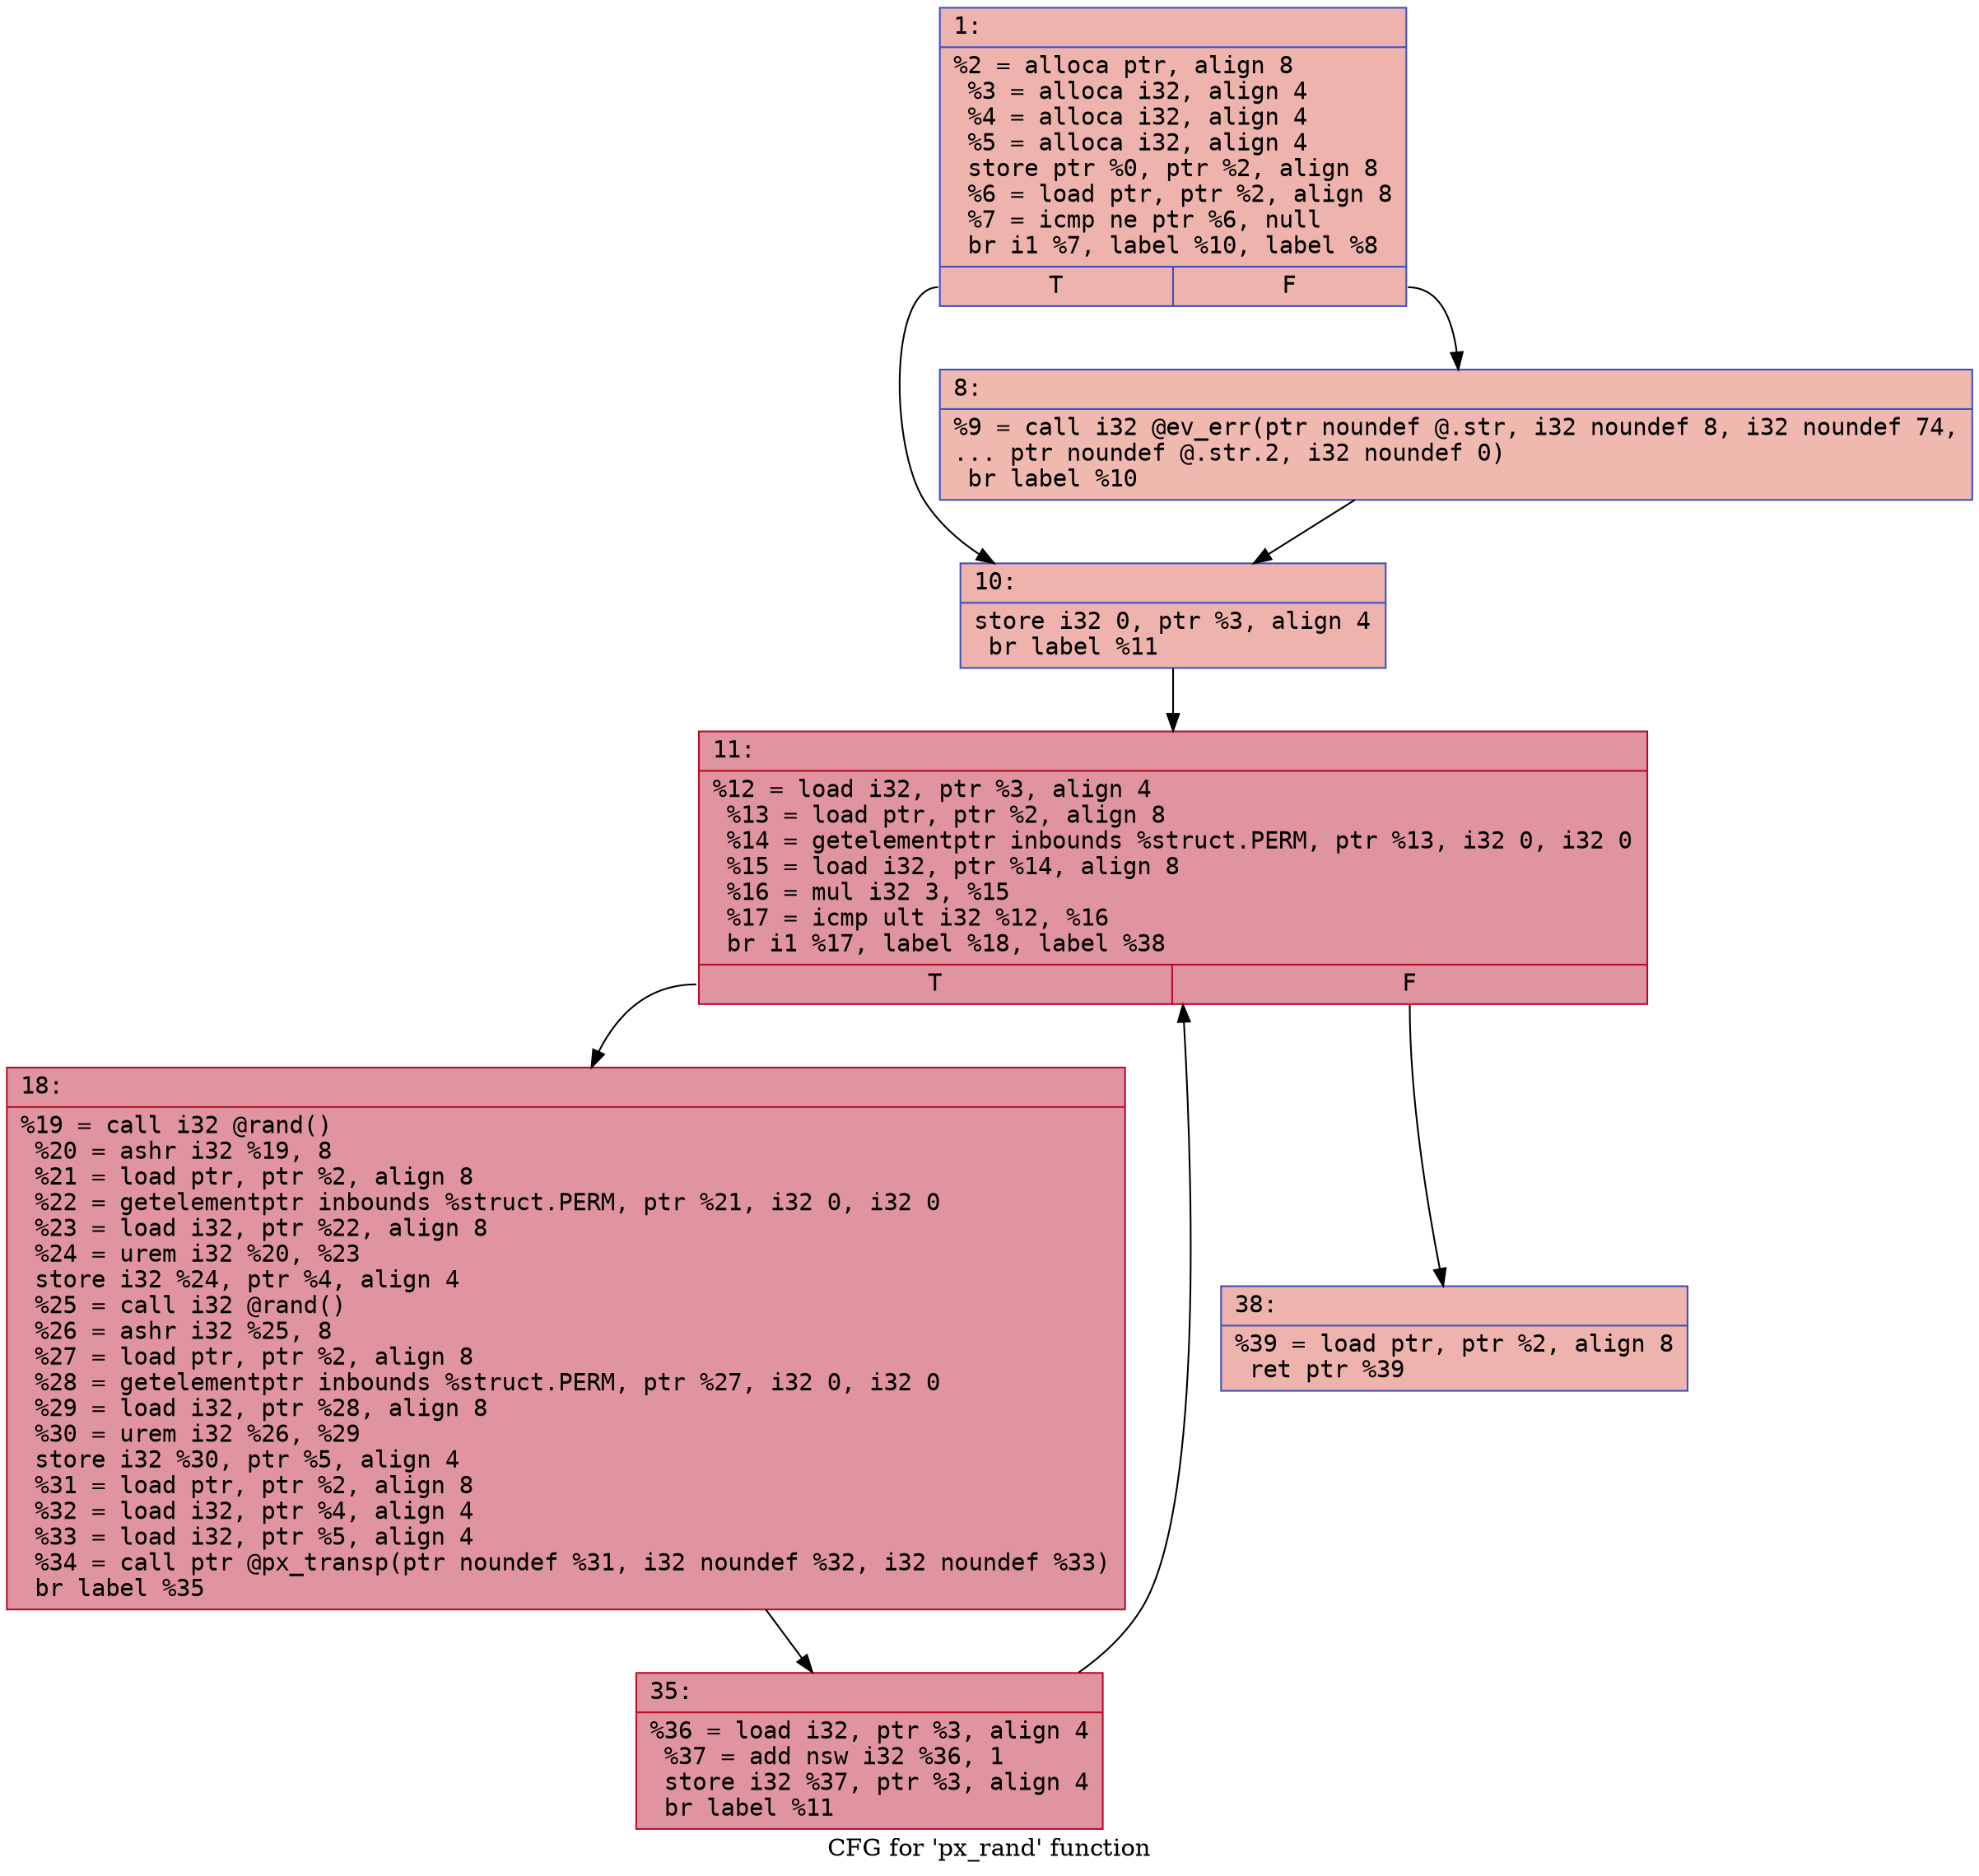 digraph "CFG for 'px_rand' function" {
	label="CFG for 'px_rand' function";

	Node0x600000f6f0c0 [shape=record,color="#3d50c3ff", style=filled, fillcolor="#d6524470" fontname="Courier",label="{1:\l|  %2 = alloca ptr, align 8\l  %3 = alloca i32, align 4\l  %4 = alloca i32, align 4\l  %5 = alloca i32, align 4\l  store ptr %0, ptr %2, align 8\l  %6 = load ptr, ptr %2, align 8\l  %7 = icmp ne ptr %6, null\l  br i1 %7, label %10, label %8\l|{<s0>T|<s1>F}}"];
	Node0x600000f6f0c0:s0 -> Node0x600000f6f160[tooltip="1 -> 10\nProbability 62.50%" ];
	Node0x600000f6f0c0:s1 -> Node0x600000f6f110[tooltip="1 -> 8\nProbability 37.50%" ];
	Node0x600000f6f110 [shape=record,color="#3d50c3ff", style=filled, fillcolor="#de614d70" fontname="Courier",label="{8:\l|  %9 = call i32 @ev_err(ptr noundef @.str, i32 noundef 8, i32 noundef 74,\l... ptr noundef @.str.2, i32 noundef 0)\l  br label %10\l}"];
	Node0x600000f6f110 -> Node0x600000f6f160[tooltip="8 -> 10\nProbability 100.00%" ];
	Node0x600000f6f160 [shape=record,color="#3d50c3ff", style=filled, fillcolor="#d6524470" fontname="Courier",label="{10:\l|  store i32 0, ptr %3, align 4\l  br label %11\l}"];
	Node0x600000f6f160 -> Node0x600000f6f1b0[tooltip="10 -> 11\nProbability 100.00%" ];
	Node0x600000f6f1b0 [shape=record,color="#b70d28ff", style=filled, fillcolor="#b70d2870" fontname="Courier",label="{11:\l|  %12 = load i32, ptr %3, align 4\l  %13 = load ptr, ptr %2, align 8\l  %14 = getelementptr inbounds %struct.PERM, ptr %13, i32 0, i32 0\l  %15 = load i32, ptr %14, align 8\l  %16 = mul i32 3, %15\l  %17 = icmp ult i32 %12, %16\l  br i1 %17, label %18, label %38\l|{<s0>T|<s1>F}}"];
	Node0x600000f6f1b0:s0 -> Node0x600000f6f200[tooltip="11 -> 18\nProbability 96.88%" ];
	Node0x600000f6f1b0:s1 -> Node0x600000f6f2a0[tooltip="11 -> 38\nProbability 3.12%" ];
	Node0x600000f6f200 [shape=record,color="#b70d28ff", style=filled, fillcolor="#b70d2870" fontname="Courier",label="{18:\l|  %19 = call i32 @rand()\l  %20 = ashr i32 %19, 8\l  %21 = load ptr, ptr %2, align 8\l  %22 = getelementptr inbounds %struct.PERM, ptr %21, i32 0, i32 0\l  %23 = load i32, ptr %22, align 8\l  %24 = urem i32 %20, %23\l  store i32 %24, ptr %4, align 4\l  %25 = call i32 @rand()\l  %26 = ashr i32 %25, 8\l  %27 = load ptr, ptr %2, align 8\l  %28 = getelementptr inbounds %struct.PERM, ptr %27, i32 0, i32 0\l  %29 = load i32, ptr %28, align 8\l  %30 = urem i32 %26, %29\l  store i32 %30, ptr %5, align 4\l  %31 = load ptr, ptr %2, align 8\l  %32 = load i32, ptr %4, align 4\l  %33 = load i32, ptr %5, align 4\l  %34 = call ptr @px_transp(ptr noundef %31, i32 noundef %32, i32 noundef %33)\l  br label %35\l}"];
	Node0x600000f6f200 -> Node0x600000f6f250[tooltip="18 -> 35\nProbability 100.00%" ];
	Node0x600000f6f250 [shape=record,color="#b70d28ff", style=filled, fillcolor="#b70d2870" fontname="Courier",label="{35:\l|  %36 = load i32, ptr %3, align 4\l  %37 = add nsw i32 %36, 1\l  store i32 %37, ptr %3, align 4\l  br label %11\l}"];
	Node0x600000f6f250 -> Node0x600000f6f1b0[tooltip="35 -> 11\nProbability 100.00%" ];
	Node0x600000f6f2a0 [shape=record,color="#3d50c3ff", style=filled, fillcolor="#d6524470" fontname="Courier",label="{38:\l|  %39 = load ptr, ptr %2, align 8\l  ret ptr %39\l}"];
}
